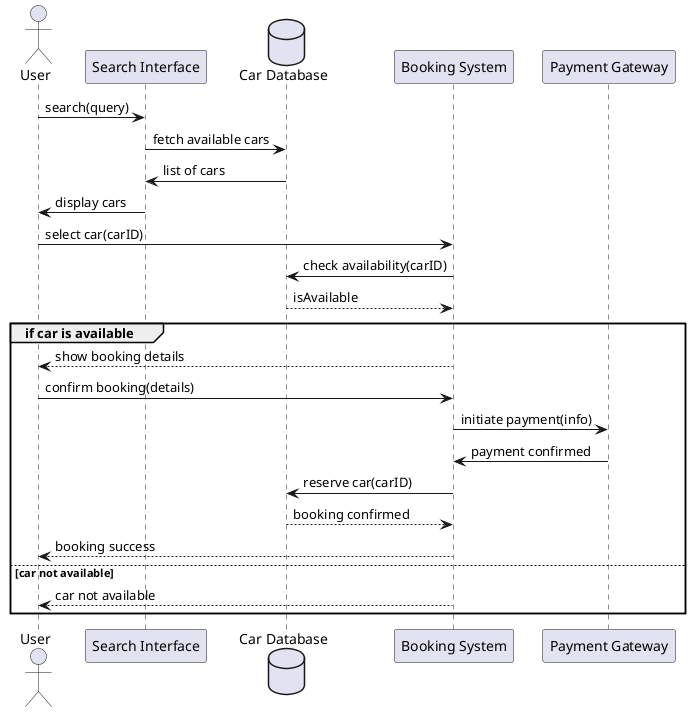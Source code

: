 
```plantuml
@startuml CarSharingApp_BookingFlow

actor User as user
participant "Search Interface" as search
database "Car Database" as db
participant "Booking System" as bookingSystem
participant "Payment Gateway" as payment

user -> search : search(query)
search -> db : fetch available cars
db -> search : list of cars
search -> user : display cars

user -> bookingSystem : select car(carID)
bookingSystem -> db : check availability(carID)
db --> bookingSystem : isAvailable

group if car is available
    bookingSystem --> user : show booking details
    user -> bookingSystem : confirm booking(details)
    bookingSystem -> payment : initiate payment(info)
    payment -> bookingSystem : payment confirmed
    bookingSystem -> db : reserve car(carID)
    db --> bookingSystem : booking confirmed
    bookingSystem --> user : booking success
else car not available
    bookingSystem --> user : car not available
end

@enduml
```

This sequence diagram illustrates the steps a user goes through when booking a car, including searching, selecting, and confirming the booking.
